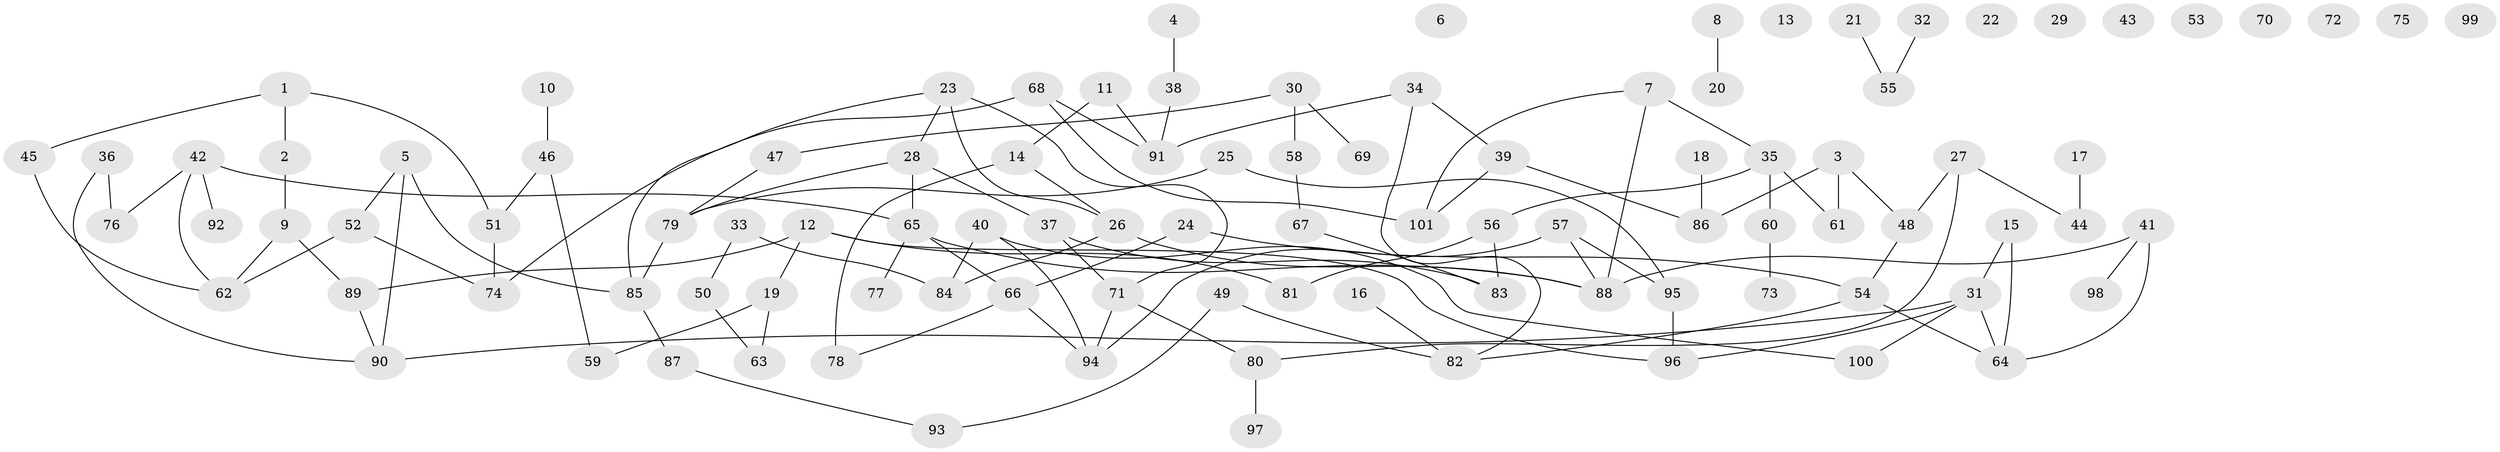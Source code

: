 // Generated by graph-tools (version 1.1) at 2025/49/03/09/25 03:49:03]
// undirected, 101 vertices, 120 edges
graph export_dot {
graph [start="1"]
  node [color=gray90,style=filled];
  1;
  2;
  3;
  4;
  5;
  6;
  7;
  8;
  9;
  10;
  11;
  12;
  13;
  14;
  15;
  16;
  17;
  18;
  19;
  20;
  21;
  22;
  23;
  24;
  25;
  26;
  27;
  28;
  29;
  30;
  31;
  32;
  33;
  34;
  35;
  36;
  37;
  38;
  39;
  40;
  41;
  42;
  43;
  44;
  45;
  46;
  47;
  48;
  49;
  50;
  51;
  52;
  53;
  54;
  55;
  56;
  57;
  58;
  59;
  60;
  61;
  62;
  63;
  64;
  65;
  66;
  67;
  68;
  69;
  70;
  71;
  72;
  73;
  74;
  75;
  76;
  77;
  78;
  79;
  80;
  81;
  82;
  83;
  84;
  85;
  86;
  87;
  88;
  89;
  90;
  91;
  92;
  93;
  94;
  95;
  96;
  97;
  98;
  99;
  100;
  101;
  1 -- 2;
  1 -- 45;
  1 -- 51;
  2 -- 9;
  3 -- 48;
  3 -- 61;
  3 -- 86;
  4 -- 38;
  5 -- 52;
  5 -- 85;
  5 -- 90;
  7 -- 35;
  7 -- 88;
  7 -- 101;
  8 -- 20;
  9 -- 62;
  9 -- 89;
  10 -- 46;
  11 -- 14;
  11 -- 91;
  12 -- 19;
  12 -- 81;
  12 -- 89;
  12 -- 96;
  14 -- 26;
  14 -- 78;
  15 -- 31;
  15 -- 64;
  16 -- 82;
  17 -- 44;
  18 -- 86;
  19 -- 59;
  19 -- 63;
  21 -- 55;
  23 -- 26;
  23 -- 28;
  23 -- 71;
  23 -- 85;
  24 -- 54;
  24 -- 66;
  25 -- 79;
  25 -- 95;
  26 -- 84;
  26 -- 88;
  27 -- 44;
  27 -- 48;
  27 -- 80;
  28 -- 37;
  28 -- 65;
  28 -- 79;
  30 -- 47;
  30 -- 58;
  30 -- 69;
  31 -- 64;
  31 -- 90;
  31 -- 96;
  31 -- 100;
  32 -- 55;
  33 -- 50;
  33 -- 84;
  34 -- 39;
  34 -- 82;
  34 -- 91;
  35 -- 56;
  35 -- 60;
  35 -- 61;
  36 -- 76;
  36 -- 90;
  37 -- 71;
  37 -- 83;
  38 -- 91;
  39 -- 86;
  39 -- 101;
  40 -- 84;
  40 -- 94;
  40 -- 100;
  41 -- 64;
  41 -- 88;
  41 -- 98;
  42 -- 62;
  42 -- 65;
  42 -- 76;
  42 -- 92;
  45 -- 62;
  46 -- 51;
  46 -- 59;
  47 -- 79;
  48 -- 54;
  49 -- 82;
  49 -- 93;
  50 -- 63;
  51 -- 74;
  52 -- 62;
  52 -- 74;
  54 -- 64;
  54 -- 82;
  56 -- 81;
  56 -- 83;
  57 -- 88;
  57 -- 94;
  57 -- 95;
  58 -- 67;
  60 -- 73;
  65 -- 66;
  65 -- 77;
  65 -- 88;
  66 -- 78;
  66 -- 94;
  67 -- 83;
  68 -- 74;
  68 -- 91;
  68 -- 101;
  71 -- 80;
  71 -- 94;
  79 -- 85;
  80 -- 97;
  85 -- 87;
  87 -- 93;
  89 -- 90;
  95 -- 96;
}
